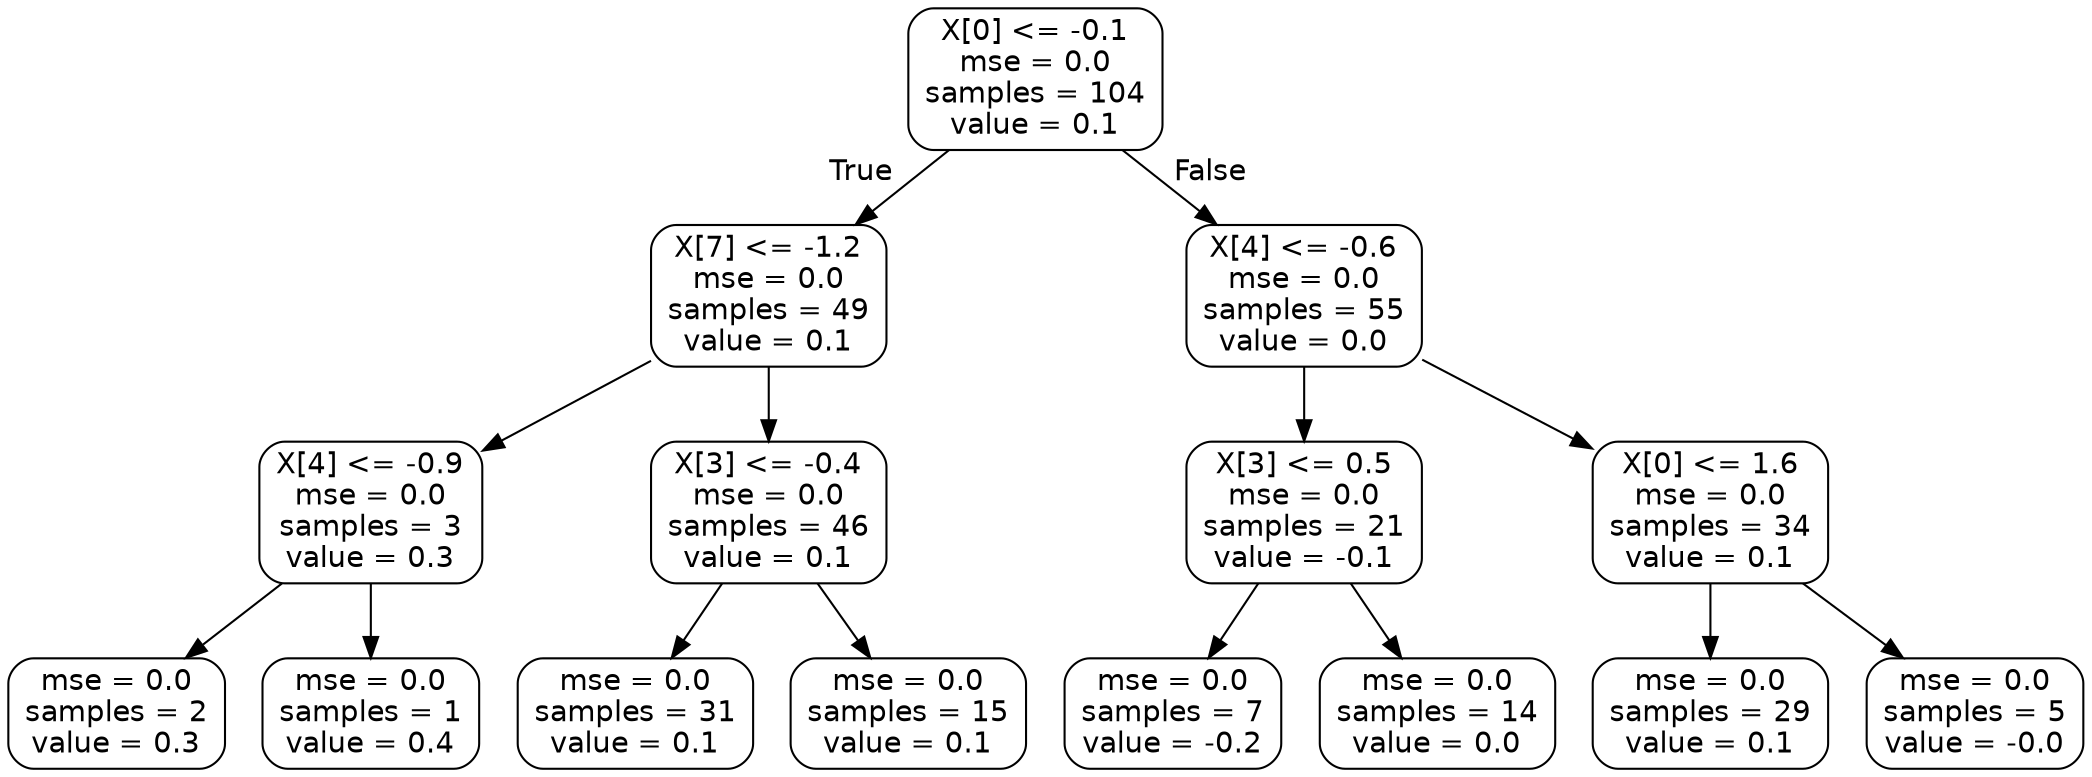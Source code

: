 digraph Tree {
node [shape=box, style="rounded", color="black", fontname=helvetica] ;
edge [fontname=helvetica] ;
0 [label="X[0] <= -0.1\nmse = 0.0\nsamples = 104\nvalue = 0.1"] ;
1 [label="X[7] <= -1.2\nmse = 0.0\nsamples = 49\nvalue = 0.1"] ;
0 -> 1 [labeldistance=2.5, labelangle=45, headlabel="True"] ;
2 [label="X[4] <= -0.9\nmse = 0.0\nsamples = 3\nvalue = 0.3"] ;
1 -> 2 ;
3 [label="mse = 0.0\nsamples = 2\nvalue = 0.3"] ;
2 -> 3 ;
4 [label="mse = 0.0\nsamples = 1\nvalue = 0.4"] ;
2 -> 4 ;
5 [label="X[3] <= -0.4\nmse = 0.0\nsamples = 46\nvalue = 0.1"] ;
1 -> 5 ;
6 [label="mse = 0.0\nsamples = 31\nvalue = 0.1"] ;
5 -> 6 ;
7 [label="mse = 0.0\nsamples = 15\nvalue = 0.1"] ;
5 -> 7 ;
8 [label="X[4] <= -0.6\nmse = 0.0\nsamples = 55\nvalue = 0.0"] ;
0 -> 8 [labeldistance=2.5, labelangle=-45, headlabel="False"] ;
9 [label="X[3] <= 0.5\nmse = 0.0\nsamples = 21\nvalue = -0.1"] ;
8 -> 9 ;
10 [label="mse = 0.0\nsamples = 7\nvalue = -0.2"] ;
9 -> 10 ;
11 [label="mse = 0.0\nsamples = 14\nvalue = 0.0"] ;
9 -> 11 ;
12 [label="X[0] <= 1.6\nmse = 0.0\nsamples = 34\nvalue = 0.1"] ;
8 -> 12 ;
13 [label="mse = 0.0\nsamples = 29\nvalue = 0.1"] ;
12 -> 13 ;
14 [label="mse = 0.0\nsamples = 5\nvalue = -0.0"] ;
12 -> 14 ;
}